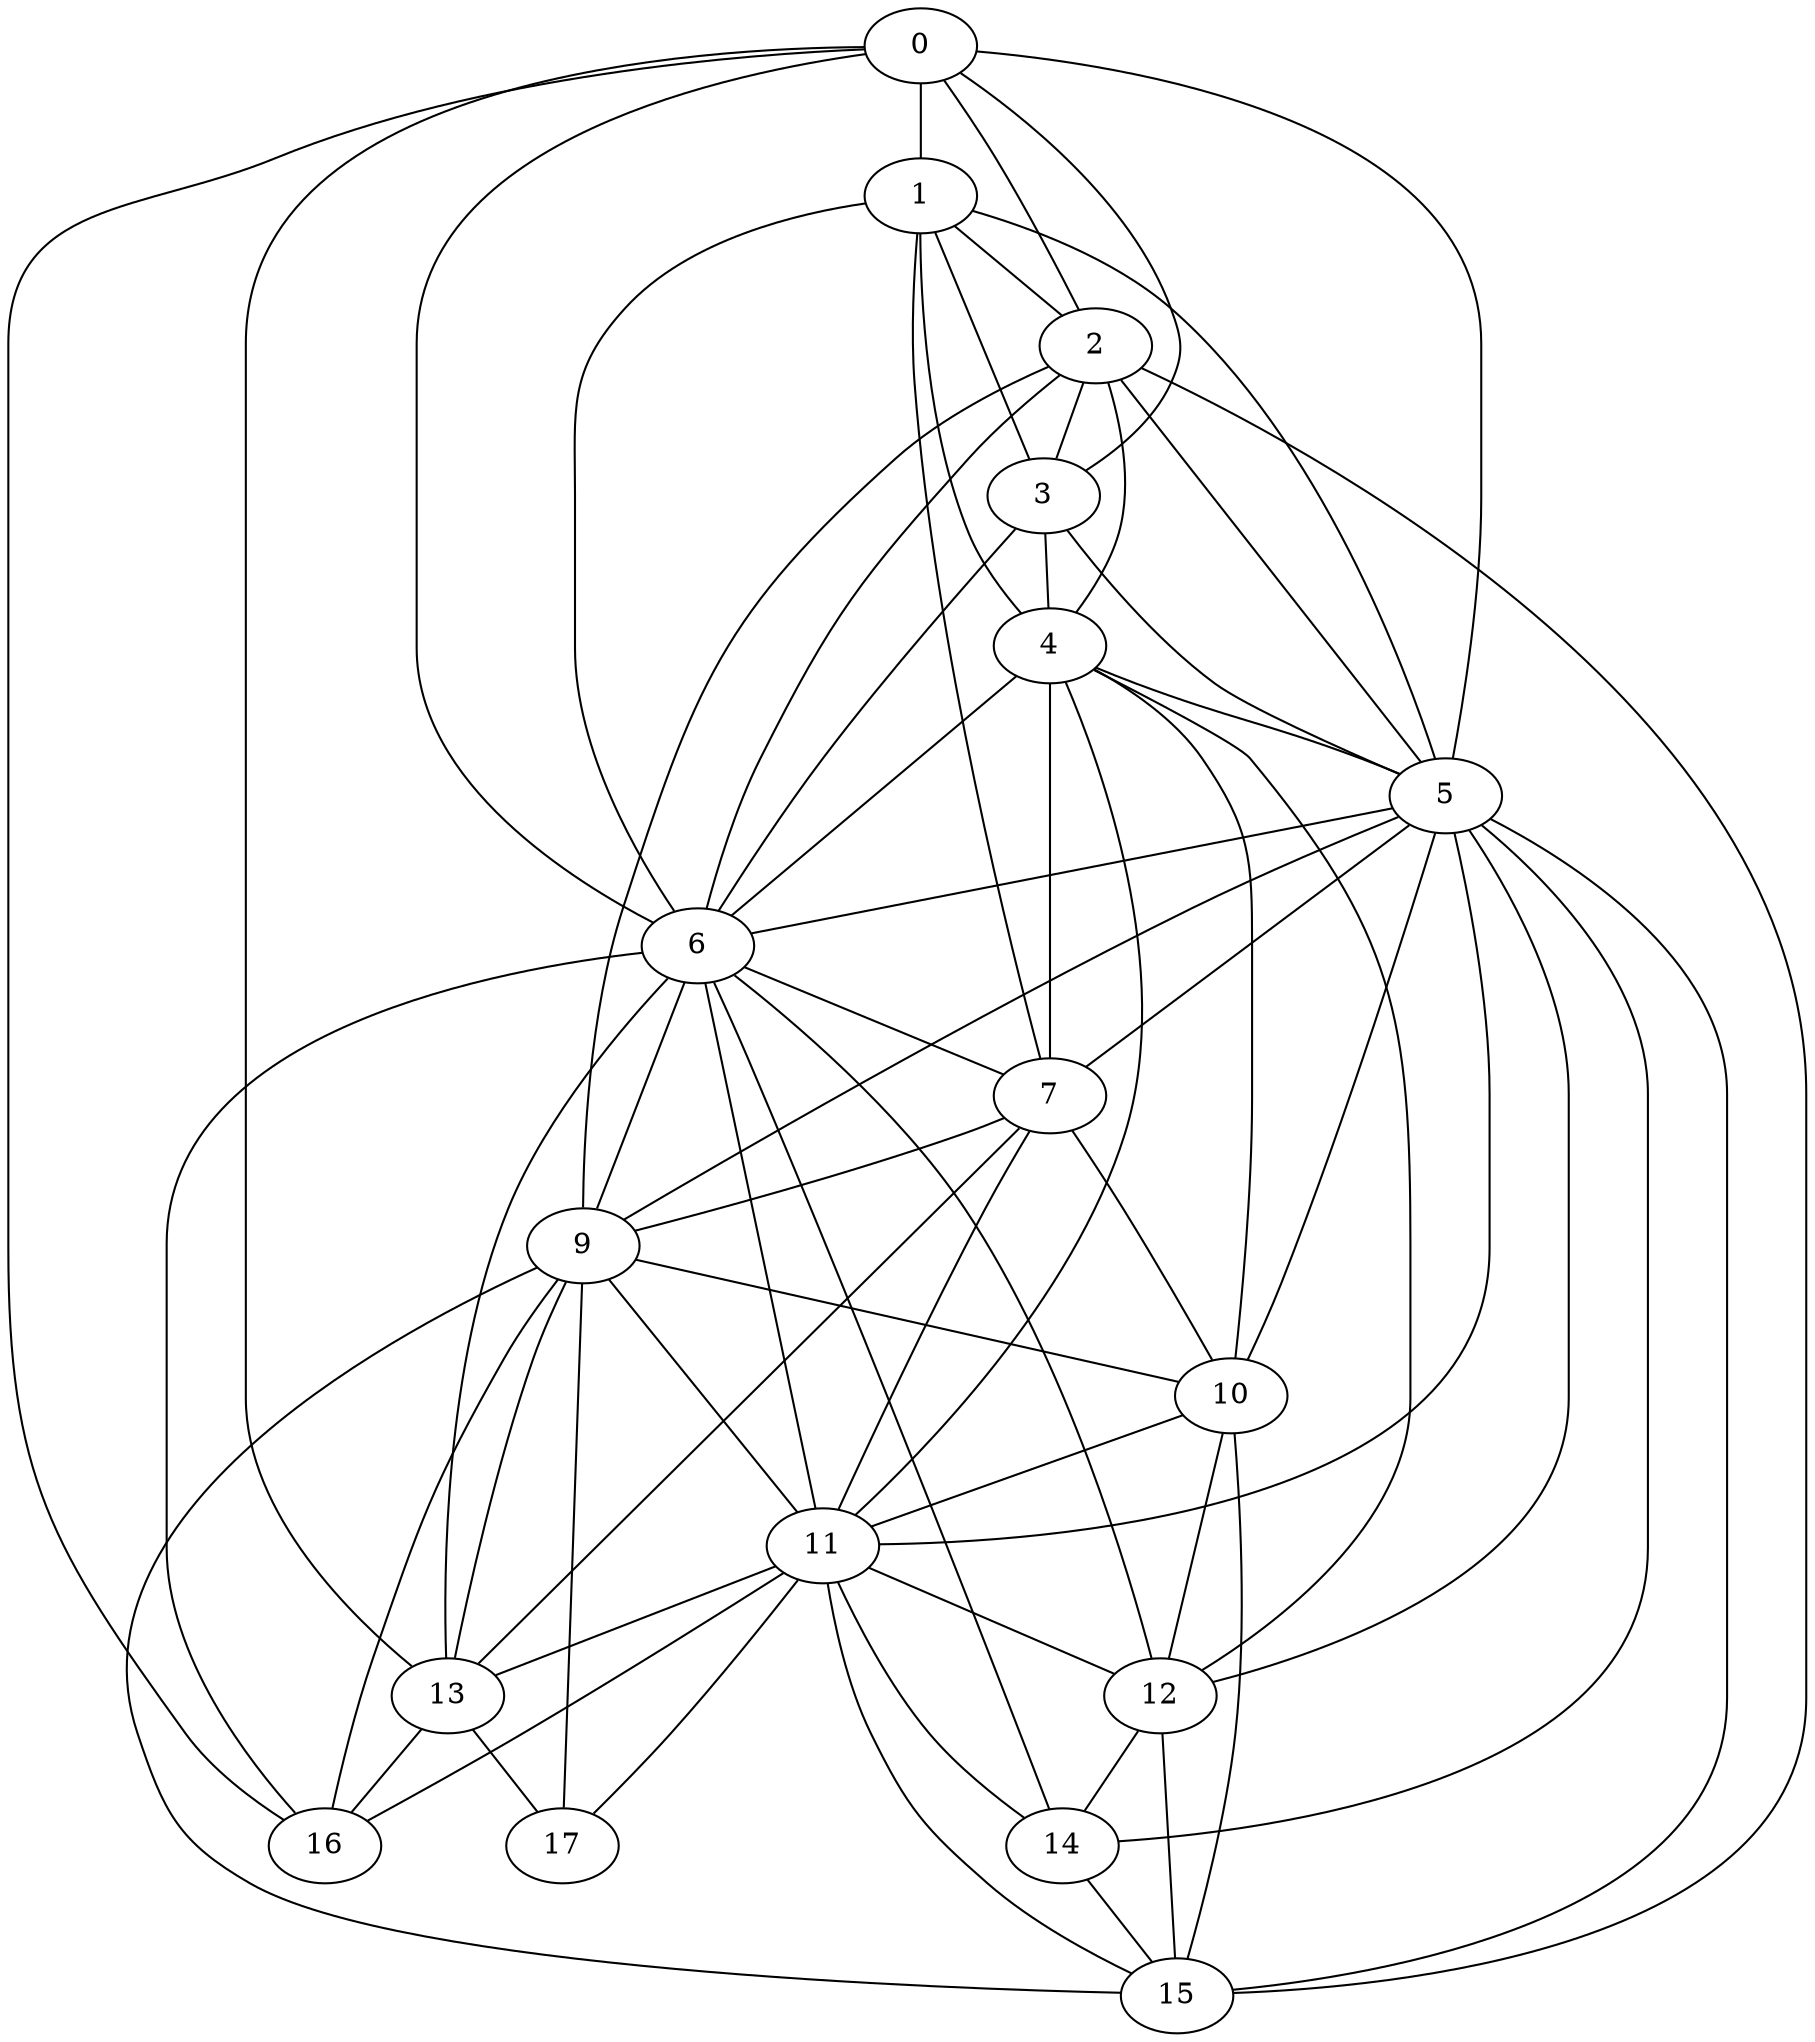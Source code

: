 graph G {
   0 -- 1
   0 -- 2
   0 -- 3
   0 -- 13
   0 -- 5
   0 -- 6
   0 -- 16
   1 -- 2
   1 -- 3
   1 -- 5
   1 -- 4
   1 -- 7
   1 -- 6
   2 -- 9
   2 -- 3
   2 -- 5
   2 -- 4
   2 -- 6
   2 -- 15
   3 -- 5
   3 -- 4
   3 -- 6
   4 -- 5
   4 -- 10
   4 -- 11
   4 -- 7
   4 -- 6
   4 -- 12
   5 -- 11
   5 -- 9
   5 -- 7
   5 -- 6
   5 -- 10
   5 -- 12
   5 -- 15
   5 -- 14
   6 -- 11
   6 -- 7
   6 -- 9
   6 -- 14
   6 -- 12
   6 -- 13
   6 -- 16
   7 -- 13
   7 -- 9
   7 -- 11
   7 -- 10
   9 -- 15
   9 -- 13
   9 -- 10
   9 -- 11
   9 -- 16
   9 -- 17
   10 -- 11
   10 -- 15
   10 -- 12
   11 -- 14
   11 -- 13
   11 -- 12
   11 -- 15
   11 -- 16
   11 -- 17
   12 -- 14
   12 -- 15
   13 -- 17
   13 -- 16
   14 -- 15
}
